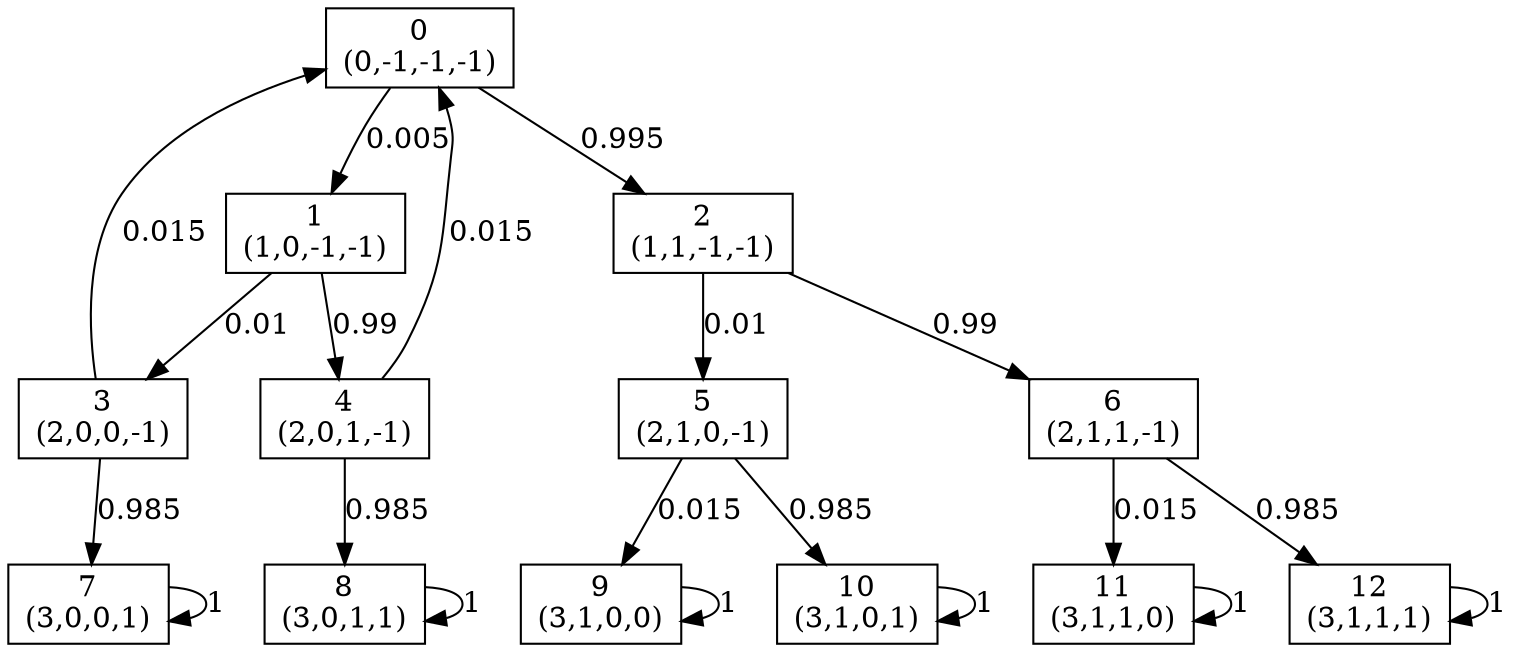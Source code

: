 digraph P {
node [shape=box];
0 -> 1 [ label="0.005" ];
0 -> 2 [ label="0.995" ];
1 -> 3 [ label="0.01" ];
1 -> 4 [ label="0.99" ];
2 -> 5 [ label="0.01" ];
2 -> 6 [ label="0.99" ];
3 -> 0 [ label="0.015" ];
3 -> 7 [ label="0.985" ];
4 -> 0 [ label="0.015" ];
4 -> 8 [ label="0.985" ];
5 -> 9 [ label="0.015" ];
5 -> 10 [ label="0.985" ];
6 -> 11 [ label="0.015" ];
6 -> 12 [ label="0.985" ];
7 -> 7 [ label="1" ];
8 -> 8 [ label="1" ];
9 -> 9 [ label="1" ];
10 -> 10 [ label="1" ];
11 -> 11 [ label="1" ];
12 -> 12 [ label="1" ];
0 [label="0\n(0,-1,-1,-1)"];
1 [label="1\n(1,0,-1,-1)"];
2 [label="2\n(1,1,-1,-1)"];
3 [label="3\n(2,0,0,-1)"];
4 [label="4\n(2,0,1,-1)"];
5 [label="5\n(2,1,0,-1)"];
6 [label="6\n(2,1,1,-1)"];
7 [label="7\n(3,0,0,1)"];
8 [label="8\n(3,0,1,1)"];
9 [label="9\n(3,1,0,0)"];
10 [label="10\n(3,1,0,1)"];
11 [label="11\n(3,1,1,0)"];
12 [label="12\n(3,1,1,1)"];
}
